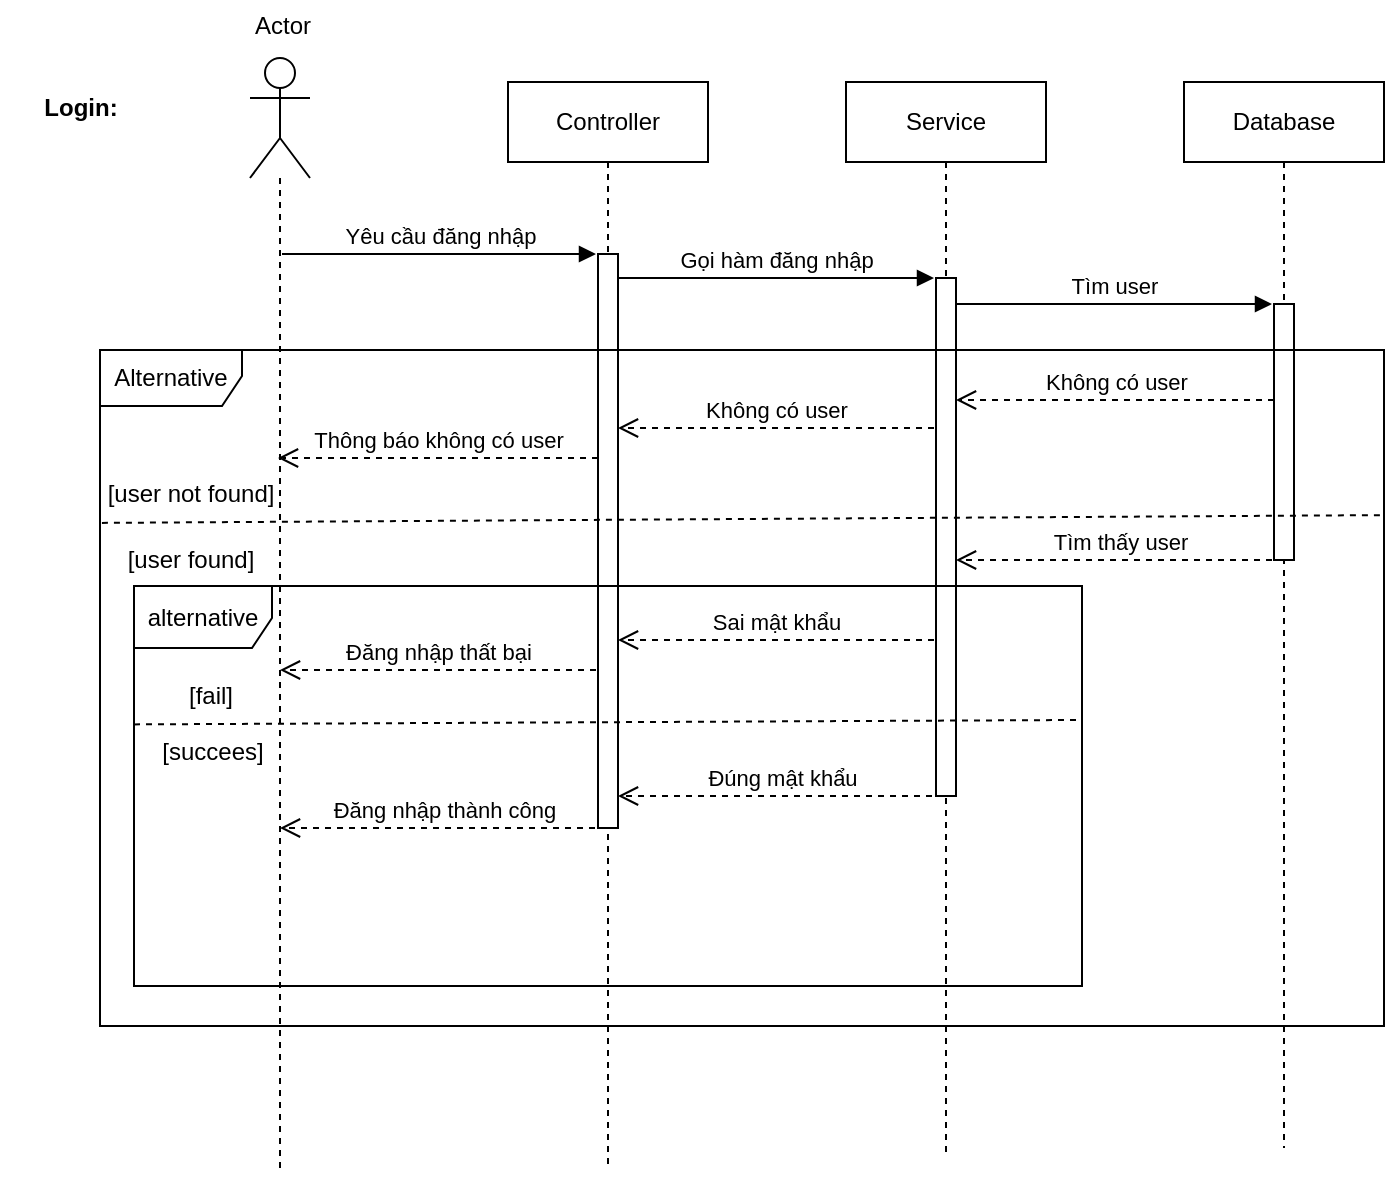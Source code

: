 <mxfile version="24.0.1" type="github" pages="4">
  <diagram name="Page-1" id="cwaftNqGGhww4dRxVNXx">
    <mxGraphModel dx="1008" dy="621" grid="0" gridSize="10" guides="1" tooltips="1" connect="1" arrows="1" fold="1" page="1" pageScale="1" pageWidth="850" pageHeight="1100" math="0" shadow="0">
      <root>
        <mxCell id="0" />
        <mxCell id="1" parent="0" />
        <mxCell id="pTzcrtFzbdBowhnePJDe-1" value="Controller" style="shape=umlLifeline;perimeter=lifelinePerimeter;whiteSpace=wrap;html=1;container=1;dropTarget=0;collapsible=0;recursiveResize=0;outlineConnect=0;portConstraint=eastwest;newEdgeStyle={&quot;curved&quot;:0,&quot;rounded&quot;:0};" parent="1" vertex="1">
          <mxGeometry x="269" y="70" width="100" height="541" as="geometry" />
        </mxCell>
        <mxCell id="pTzcrtFzbdBowhnePJDe-43" value="" style="html=1;points=[[0,0,0,0,5],[0,1,0,0,-5],[1,0,0,0,5],[1,1,0,0,-5]];perimeter=orthogonalPerimeter;outlineConnect=0;targetShapes=umlLifeline;portConstraint=eastwest;newEdgeStyle={&quot;curved&quot;:0,&quot;rounded&quot;:0};" parent="pTzcrtFzbdBowhnePJDe-1" vertex="1">
          <mxGeometry x="45" y="86" width="10" height="287" as="geometry" />
        </mxCell>
        <mxCell id="pTzcrtFzbdBowhnePJDe-2" value="Service" style="shape=umlLifeline;perimeter=lifelinePerimeter;whiteSpace=wrap;html=1;container=1;dropTarget=0;collapsible=0;recursiveResize=0;outlineConnect=0;portConstraint=eastwest;newEdgeStyle={&quot;curved&quot;:0,&quot;rounded&quot;:0};" parent="1" vertex="1">
          <mxGeometry x="438" y="70" width="100" height="538" as="geometry" />
        </mxCell>
        <mxCell id="pTzcrtFzbdBowhnePJDe-42" value="" style="html=1;points=[[0,0,0,0,5],[0,1,0,0,-5],[1,0,0,0,5],[1,1,0,0,-5]];perimeter=orthogonalPerimeter;outlineConnect=0;targetShapes=umlLifeline;portConstraint=eastwest;newEdgeStyle={&quot;curved&quot;:0,&quot;rounded&quot;:0};" parent="pTzcrtFzbdBowhnePJDe-2" vertex="1">
          <mxGeometry x="45" y="98" width="10" height="259" as="geometry" />
        </mxCell>
        <mxCell id="pTzcrtFzbdBowhnePJDe-3" value="Database" style="shape=umlLifeline;perimeter=lifelinePerimeter;whiteSpace=wrap;html=1;container=1;dropTarget=0;collapsible=0;recursiveResize=0;outlineConnect=0;portConstraint=eastwest;newEdgeStyle={&quot;curved&quot;:0,&quot;rounded&quot;:0};" parent="1" vertex="1">
          <mxGeometry x="607" y="70" width="100" height="533" as="geometry" />
        </mxCell>
        <mxCell id="pTzcrtFzbdBowhnePJDe-41" value="" style="html=1;points=[[0,0,0,0,5],[0,1,0,0,-5],[1,0,0,0,5],[1,1,0,0,-5]];perimeter=orthogonalPerimeter;outlineConnect=0;targetShapes=umlLifeline;portConstraint=eastwest;newEdgeStyle={&quot;curved&quot;:0,&quot;rounded&quot;:0};" parent="pTzcrtFzbdBowhnePJDe-3" vertex="1">
          <mxGeometry x="45" y="111" width="10" height="128" as="geometry" />
        </mxCell>
        <mxCell id="pTzcrtFzbdBowhnePJDe-7" value="" style="shape=umlActor;verticalLabelPosition=bottom;verticalAlign=top;html=1;" parent="1" vertex="1">
          <mxGeometry x="140" y="58" width="30" height="60" as="geometry" />
        </mxCell>
        <mxCell id="pTzcrtFzbdBowhnePJDe-15" value="Login:" style="text;align=center;fontStyle=1;verticalAlign=middle;spacingLeft=3;spacingRight=3;strokeColor=none;rotatable=0;points=[[0,0.5],[1,0.5]];portConstraint=eastwest;html=1;" parent="1" vertex="1">
          <mxGeometry x="15" y="70" width="80" height="26" as="geometry" />
        </mxCell>
        <mxCell id="pTzcrtFzbdBowhnePJDe-16" value="" style="endArrow=none;dashed=1;html=1;rounded=0;" parent="1" source="pTzcrtFzbdBowhnePJDe-7" edge="1">
          <mxGeometry width="50" height="50" relative="1" as="geometry">
            <mxPoint x="155" y="168" as="sourcePoint" />
            <mxPoint x="155" y="616" as="targetPoint" />
          </mxGeometry>
        </mxCell>
        <mxCell id="pTzcrtFzbdBowhnePJDe-19" value="Yêu cầu đăng nhập" style="html=1;verticalAlign=bottom;endArrow=block;curved=0;rounded=0;" parent="1" edge="1">
          <mxGeometry width="80" relative="1" as="geometry">
            <mxPoint x="156" y="156" as="sourcePoint" />
            <mxPoint x="313" y="156" as="targetPoint" />
          </mxGeometry>
        </mxCell>
        <mxCell id="pTzcrtFzbdBowhnePJDe-21" value="Gọi hàm đăng nhập" style="html=1;verticalAlign=bottom;endArrow=block;curved=0;rounded=0;" parent="1" edge="1">
          <mxGeometry width="80" relative="1" as="geometry">
            <mxPoint x="324" y="168" as="sourcePoint" />
            <mxPoint x="482" y="168" as="targetPoint" />
          </mxGeometry>
        </mxCell>
        <mxCell id="pTzcrtFzbdBowhnePJDe-22" value="Actor" style="text;html=1;align=center;verticalAlign=middle;resizable=0;points=[];autosize=1;strokeColor=none;fillColor=none;" parent="1" vertex="1">
          <mxGeometry x="133" y="29" width="46" height="26" as="geometry" />
        </mxCell>
        <mxCell id="pTzcrtFzbdBowhnePJDe-23" value="Tìm user" style="html=1;verticalAlign=bottom;endArrow=block;curved=0;rounded=0;" parent="1" edge="1">
          <mxGeometry width="80" relative="1" as="geometry">
            <mxPoint x="493" y="181" as="sourcePoint" />
            <mxPoint x="651" y="181" as="targetPoint" />
          </mxGeometry>
        </mxCell>
        <mxCell id="pTzcrtFzbdBowhnePJDe-24" value="Alternative" style="shape=umlFrame;whiteSpace=wrap;html=1;pointerEvents=0;width=71;height=28;" parent="1" vertex="1">
          <mxGeometry x="65" y="204" width="642" height="338" as="geometry" />
        </mxCell>
        <mxCell id="pTzcrtFzbdBowhnePJDe-25" value="" style="endArrow=none;dashed=1;html=1;rounded=0;entryX=0.999;entryY=0.333;entryDx=0;entryDy=0;entryPerimeter=0;exitX=0.002;exitY=0.35;exitDx=0;exitDy=0;exitPerimeter=0;" parent="1" edge="1">
          <mxGeometry width="50" height="50" relative="1" as="geometry">
            <mxPoint x="65.964" y="290.44" as="sourcePoint" />
            <mxPoint x="706.038" y="286.564" as="targetPoint" />
          </mxGeometry>
        </mxCell>
        <mxCell id="pTzcrtFzbdBowhnePJDe-26" value="Không có user" style="html=1;verticalAlign=bottom;endArrow=open;dashed=1;endSize=8;curved=0;rounded=0;" parent="1" edge="1">
          <mxGeometry relative="1" as="geometry">
            <mxPoint x="652" y="229" as="sourcePoint" />
            <mxPoint x="493" y="229" as="targetPoint" />
          </mxGeometry>
        </mxCell>
        <mxCell id="pTzcrtFzbdBowhnePJDe-28" value="Không có user" style="html=1;verticalAlign=bottom;endArrow=open;dashed=1;endSize=8;curved=0;rounded=0;" parent="1" edge="1">
          <mxGeometry relative="1" as="geometry">
            <mxPoint x="482" y="243" as="sourcePoint" />
            <mxPoint x="324" y="243" as="targetPoint" />
          </mxGeometry>
        </mxCell>
        <mxCell id="pTzcrtFzbdBowhnePJDe-29" value="Thông báo không có user" style="html=1;verticalAlign=bottom;endArrow=open;dashed=1;endSize=8;curved=0;rounded=0;" parent="1" edge="1">
          <mxGeometry relative="1" as="geometry">
            <mxPoint x="314" y="258" as="sourcePoint" />
            <mxPoint x="154" y="258" as="targetPoint" />
          </mxGeometry>
        </mxCell>
        <mxCell id="pTzcrtFzbdBowhnePJDe-30" value="[user not found]" style="text;html=1;align=center;verticalAlign=middle;resizable=0;points=[];autosize=1;strokeColor=none;fillColor=none;" parent="1" vertex="1">
          <mxGeometry x="59" y="263" width="101" height="26" as="geometry" />
        </mxCell>
        <mxCell id="pTzcrtFzbdBowhnePJDe-31" value="[user found]" style="text;html=1;align=center;verticalAlign=middle;resizable=0;points=[];autosize=1;strokeColor=none;fillColor=none;" parent="1" vertex="1">
          <mxGeometry x="69" y="296" width="81" height="26" as="geometry" />
        </mxCell>
        <mxCell id="pTzcrtFzbdBowhnePJDe-32" value="Tìm thấy user" style="html=1;verticalAlign=bottom;endArrow=open;dashed=1;endSize=8;curved=0;rounded=0;" parent="1" edge="1">
          <mxGeometry relative="1" as="geometry">
            <mxPoint x="657" y="309" as="sourcePoint" />
            <mxPoint x="493" y="309" as="targetPoint" />
          </mxGeometry>
        </mxCell>
        <mxCell id="pTzcrtFzbdBowhnePJDe-33" value="alternative" style="shape=umlFrame;whiteSpace=wrap;html=1;pointerEvents=0;width=69;height=31;" parent="1" vertex="1">
          <mxGeometry x="82" y="322" width="474" height="200" as="geometry" />
        </mxCell>
        <mxCell id="pTzcrtFzbdBowhnePJDe-34" value="" style="endArrow=none;dashed=1;html=1;rounded=0;entryX=1;entryY=0.412;entryDx=0;entryDy=0;entryPerimeter=0;exitX=0.006;exitY=0.423;exitDx=0;exitDy=0;exitPerimeter=0;" parent="1" edge="1">
          <mxGeometry width="50" height="50" relative="1" as="geometry">
            <mxPoint x="82.004" y="391.2" as="sourcePoint" />
            <mxPoint x="553.16" y="389.0" as="targetPoint" />
          </mxGeometry>
        </mxCell>
        <mxCell id="pTzcrtFzbdBowhnePJDe-35" value="Sai mật khẩu" style="html=1;verticalAlign=bottom;endArrow=open;dashed=1;endSize=8;curved=0;rounded=0;" parent="1" edge="1">
          <mxGeometry relative="1" as="geometry">
            <mxPoint x="482" y="349" as="sourcePoint" />
            <mxPoint x="324" y="349" as="targetPoint" />
          </mxGeometry>
        </mxCell>
        <mxCell id="pTzcrtFzbdBowhnePJDe-36" value="Đúng mật khẩu" style="html=1;verticalAlign=bottom;endArrow=open;dashed=1;endSize=8;curved=0;rounded=0;" parent="1" edge="1">
          <mxGeometry relative="1" as="geometry">
            <mxPoint x="487" y="427" as="sourcePoint" />
            <mxPoint x="324" y="427" as="targetPoint" />
          </mxGeometry>
        </mxCell>
        <mxCell id="pTzcrtFzbdBowhnePJDe-37" value="Đăng nhập thất bại" style="html=1;verticalAlign=bottom;endArrow=open;dashed=1;endSize=8;curved=0;rounded=0;" parent="1" edge="1">
          <mxGeometry relative="1" as="geometry">
            <mxPoint x="313" y="364" as="sourcePoint" />
            <mxPoint x="155" y="364" as="targetPoint" />
          </mxGeometry>
        </mxCell>
        <mxCell id="pTzcrtFzbdBowhnePJDe-38" value="[fail]" style="text;html=1;align=center;verticalAlign=middle;resizable=0;points=[];autosize=1;strokeColor=none;fillColor=none;" parent="1" vertex="1">
          <mxGeometry x="100" y="364" width="40" height="26" as="geometry" />
        </mxCell>
        <mxCell id="pTzcrtFzbdBowhnePJDe-39" value="[succees]" style="text;html=1;align=center;verticalAlign=middle;resizable=0;points=[];autosize=1;strokeColor=none;fillColor=none;" parent="1" vertex="1">
          <mxGeometry x="86" y="392" width="69" height="26" as="geometry" />
        </mxCell>
        <mxCell id="pTzcrtFzbdBowhnePJDe-40" value="Đăng nhập thành công" style="html=1;verticalAlign=bottom;endArrow=open;dashed=1;endSize=8;curved=0;rounded=0;" parent="1" edge="1">
          <mxGeometry relative="1" as="geometry">
            <mxPoint x="318.5" y="443" as="sourcePoint" />
            <mxPoint x="155" y="443" as="targetPoint" />
          </mxGeometry>
        </mxCell>
      </root>
    </mxGraphModel>
  </diagram>
  <diagram id="3OMYSRjfWFbuk1asNvr9" name="Page-2">
    <mxGraphModel dx="1008" dy="621" grid="0" gridSize="10" guides="1" tooltips="1" connect="1" arrows="1" fold="1" page="1" pageScale="1" pageWidth="850" pageHeight="1100" math="0" shadow="0">
      <root>
        <mxCell id="0" />
        <mxCell id="1" parent="0" />
        <mxCell id="3aJVMKfqxBThzICZvEiC-2" value="Register:" style="text;align=center;fontStyle=1;verticalAlign=middle;spacingLeft=3;spacingRight=3;strokeColor=none;rotatable=0;points=[[0,0.5],[1,0.5]];portConstraint=eastwest;html=1;" parent="1" vertex="1">
          <mxGeometry x="50" y="66" width="80" height="26" as="geometry" />
        </mxCell>
        <mxCell id="3aJVMKfqxBThzICZvEiC-3" value="" style="shape=umlActor;verticalLabelPosition=bottom;verticalAlign=top;html=1;" parent="1" vertex="1">
          <mxGeometry x="162" y="49" width="30" height="60" as="geometry" />
        </mxCell>
        <mxCell id="3aJVMKfqxBThzICZvEiC-4" value="Controller" style="shape=umlLifeline;perimeter=lifelinePerimeter;whiteSpace=wrap;html=1;container=1;dropTarget=0;collapsible=0;recursiveResize=0;outlineConnect=0;portConstraint=eastwest;newEdgeStyle={&quot;curved&quot;:0,&quot;rounded&quot;:0};" parent="1" vertex="1">
          <mxGeometry x="310" y="66" width="100" height="518" as="geometry" />
        </mxCell>
        <mxCell id="luNL7G60QmKksh0flOeq-3" value="" style="html=1;points=[[0,0,0,0,5],[0,1,0,0,-5],[1,0,0,0,5],[1,1,0,0,-5]];perimeter=orthogonalPerimeter;outlineConnect=0;targetShapes=umlLifeline;portConstraint=eastwest;newEdgeStyle={&quot;curved&quot;:0,&quot;rounded&quot;:0};" vertex="1" parent="3aJVMKfqxBThzICZvEiC-4">
          <mxGeometry x="45" y="76" width="10" height="333" as="geometry" />
        </mxCell>
        <mxCell id="3aJVMKfqxBThzICZvEiC-8" value="Service" style="shape=umlLifeline;perimeter=lifelinePerimeter;whiteSpace=wrap;html=1;container=1;dropTarget=0;collapsible=0;recursiveResize=0;outlineConnect=0;portConstraint=eastwest;newEdgeStyle={&quot;curved&quot;:0,&quot;rounded&quot;:0};" parent="1" vertex="1">
          <mxGeometry x="500" y="66" width="100" height="520" as="geometry" />
        </mxCell>
        <mxCell id="luNL7G60QmKksh0flOeq-4" value="" style="html=1;points=[[0,0,0,0,5],[0,1,0,0,-5],[1,0,0,0,5],[1,1,0,0,-5]];perimeter=orthogonalPerimeter;outlineConnect=0;targetShapes=umlLifeline;portConstraint=eastwest;newEdgeStyle={&quot;curved&quot;:0,&quot;rounded&quot;:0};" vertex="1" parent="3aJVMKfqxBThzICZvEiC-8">
          <mxGeometry x="45" y="86" width="10" height="296" as="geometry" />
        </mxCell>
        <mxCell id="3aJVMKfqxBThzICZvEiC-9" value="Database" style="shape=umlLifeline;perimeter=lifelinePerimeter;whiteSpace=wrap;html=1;container=1;dropTarget=0;collapsible=0;recursiveResize=0;outlineConnect=0;portConstraint=eastwest;newEdgeStyle={&quot;curved&quot;:0,&quot;rounded&quot;:0};" parent="1" vertex="1">
          <mxGeometry x="690" y="66" width="100" height="522" as="geometry" />
        </mxCell>
        <mxCell id="vARLfgd9JQiIccO074OO-2" value="" style="html=1;points=[[0,0,0,0,5],[0,1,0,0,-5],[1,0,0,0,5],[1,1,0,0,-5]];perimeter=orthogonalPerimeter;outlineConnect=0;targetShapes=umlLifeline;portConstraint=eastwest;newEdgeStyle={&quot;curved&quot;:0,&quot;rounded&quot;:0};" vertex="1" parent="3aJVMKfqxBThzICZvEiC-9">
          <mxGeometry x="45" y="101" width="10" height="140" as="geometry" />
        </mxCell>
        <mxCell id="3aJVMKfqxBThzICZvEiC-10" value="" style="endArrow=none;dashed=1;html=1;rounded=0;" parent="1" edge="1">
          <mxGeometry width="50" height="50" relative="1" as="geometry">
            <mxPoint x="176" y="581" as="sourcePoint" />
            <mxPoint x="176" y="108" as="targetPoint" />
          </mxGeometry>
        </mxCell>
        <mxCell id="S4E_M0CK6UEOrkPLWDfc-3" value="Đăng ký" style="html=1;verticalAlign=bottom;endArrow=block;curved=0;rounded=0;" edge="1" parent="1">
          <mxGeometry width="80" relative="1" as="geometry">
            <mxPoint x="176" y="142" as="sourcePoint" />
            <mxPoint x="355" y="142" as="targetPoint" />
          </mxGeometry>
        </mxCell>
        <mxCell id="1URZDhhv0FPyrhOlMkhB-1" value="Kiểm tra user name" style="html=1;verticalAlign=bottom;endArrow=block;curved=0;rounded=0;" edge="1" parent="1">
          <mxGeometry width="80" relative="1" as="geometry">
            <mxPoint x="365" y="152" as="sourcePoint" />
            <mxPoint x="544" y="152" as="targetPoint" />
          </mxGeometry>
        </mxCell>
        <mxCell id="1URZDhhv0FPyrhOlMkhB-2" value="Kiểm tra user name" style="html=1;verticalAlign=bottom;endArrow=block;curved=0;rounded=0;" edge="1" parent="1">
          <mxGeometry width="80" relative="1" as="geometry">
            <mxPoint x="555" y="167" as="sourcePoint" />
            <mxPoint x="735" y="167" as="targetPoint" />
          </mxGeometry>
        </mxCell>
        <mxCell id="STFCBAUSivm89W2hZOca-1" value="Alternative" style="shape=umlFrame;whiteSpace=wrap;html=1;pointerEvents=0;width=83;height=32;" vertex="1" parent="1">
          <mxGeometry x="67" y="186" width="703" height="362" as="geometry" />
        </mxCell>
        <mxCell id="STFCBAUSivm89W2hZOca-2" value="" style="endArrow=none;dashed=1;html=1;rounded=0;entryX=0.999;entryY=0.554;entryDx=0;entryDy=0;entryPerimeter=0;exitX=-0.001;exitY=0.544;exitDx=0;exitDy=0;exitPerimeter=0;" edge="1" parent="1">
          <mxGeometry width="50" height="50" relative="1" as="geometry">
            <mxPoint x="66.997" y="280.996" as="sourcePoint" />
            <mxPoint x="769.997" y="284.186" as="targetPoint" />
          </mxGeometry>
        </mxCell>
        <mxCell id="STFCBAUSivm89W2hZOca-5" value="[Unavailable&amp;nbsp;&lt;div&gt;user name]&lt;/div&gt;" style="text;html=1;align=center;verticalAlign=middle;resizable=0;points=[];autosize=1;strokeColor=none;fillColor=none;" vertex="1" parent="1">
          <mxGeometry x="80" y="215" width="87" height="41" as="geometry" />
        </mxCell>
        <mxCell id="STFCBAUSivm89W2hZOca-6" value="User name đã được sử dụng" style="html=1;verticalAlign=bottom;endArrow=open;dashed=1;endSize=8;curved=0;rounded=0;" edge="1" parent="1">
          <mxGeometry relative="1" as="geometry">
            <mxPoint x="734" y="215" as="sourcePoint" />
            <mxPoint x="555" y="215" as="targetPoint" />
          </mxGeometry>
        </mxCell>
        <mxCell id="STFCBAUSivm89W2hZOca-7" value="User name đã được sử dụng" style="html=1;verticalAlign=bottom;endArrow=open;dashed=1;endSize=8;curved=0;rounded=0;" edge="1" parent="1">
          <mxGeometry relative="1" as="geometry">
            <mxPoint x="545" y="235" as="sourcePoint" />
            <mxPoint x="365" y="235" as="targetPoint" />
          </mxGeometry>
        </mxCell>
        <mxCell id="STFCBAUSivm89W2hZOca-8" value="User name đã được sử dụng" style="html=1;verticalAlign=bottom;endArrow=open;dashed=1;endSize=8;curved=0;rounded=0;" edge="1" parent="1">
          <mxGeometry relative="1" as="geometry">
            <mxPoint x="355" y="253" as="sourcePoint" />
            <mxPoint x="176" y="253" as="targetPoint" />
          </mxGeometry>
        </mxCell>
        <mxCell id="8PIVx1KHlJpuERlGhp0K-1" value="[Available&amp;nbsp;&lt;div&gt;user name]&lt;/div&gt;" style="text;html=1;align=center;verticalAlign=middle;resizable=0;points=[];autosize=1;strokeColor=none;fillColor=none;" vertex="1" parent="1">
          <mxGeometry x="85" y="286" width="78" height="41" as="geometry" />
        </mxCell>
        <mxCell id="Bja4WDu9XVbci_J9xAj9-1" value="Alternative" style="shape=umlFrame;whiteSpace=wrap;html=1;pointerEvents=0;width=68;height=31;" vertex="1" parent="1">
          <mxGeometry x="101" y="327" width="494" height="189" as="geometry" />
        </mxCell>
        <mxCell id="Bja4WDu9XVbci_J9xAj9-3" value="" style="endArrow=none;dashed=1;html=1;rounded=0;entryX=0.998;entryY=0.405;entryDx=0;entryDy=0;entryPerimeter=0;exitX=-0.001;exitY=0.513;exitDx=0;exitDy=0;exitPerimeter=0;" edge="1" parent="1">
          <mxGeometry width="50" height="50" relative="1" as="geometry">
            <mxPoint x="100.996" y="414.003" as="sourcePoint" />
            <mxPoint x="594.252" y="414.535" as="targetPoint" />
          </mxGeometry>
        </mxCell>
        <mxCell id="Bja4WDu9XVbci_J9xAj9-4" value="Mật khẩu không đủ mạnh" style="html=1;verticalAlign=bottom;endArrow=open;dashed=1;endSize=8;curved=0;rounded=0;" edge="1" parent="1">
          <mxGeometry relative="1" as="geometry">
            <mxPoint x="545" y="349" as="sourcePoint" />
            <mxPoint x="365" y="349" as="targetPoint" />
          </mxGeometry>
        </mxCell>
        <mxCell id="Bja4WDu9XVbci_J9xAj9-5" value="&lt;span style=&quot;color: rgb(0, 0, 0); font-family: Helvetica; font-size: 12px; font-style: normal; font-variant-ligatures: normal; font-variant-caps: normal; font-weight: 400; letter-spacing: normal; orphans: 2; text-align: center; text-indent: 0px; text-transform: none; widows: 2; word-spacing: 0px; -webkit-text-stroke-width: 0px; white-space: nowrap; background-color: rgb(251, 251, 251); text-decoration-thickness: initial; text-decoration-style: initial; text-decoration-color: initial; display: inline !important; float: none;&quot;&gt;[Mật khẩu&lt;/span&gt;&lt;div&gt;&lt;span style=&quot;color: rgb(0, 0, 0); font-family: Helvetica; font-size: 12px; font-style: normal; font-variant-ligatures: normal; font-variant-caps: normal; font-weight: 400; letter-spacing: normal; orphans: 2; text-align: center; text-indent: 0px; text-transform: none; widows: 2; word-spacing: 0px; -webkit-text-stroke-width: 0px; white-space: nowrap; background-color: rgb(251, 251, 251); text-decoration-thickness: initial; text-decoration-style: initial; text-decoration-color: initial; display: inline !important; float: none;&quot;&gt;&amp;nbsp;yếu&lt;/span&gt;&lt;span style=&quot;text-align: center; text-wrap: nowrap;&quot;&gt;]&lt;/span&gt;&lt;/div&gt;" style="text;whiteSpace=wrap;html=1;" vertex="1" parent="1">
          <mxGeometry x="107" y="359" width="60" height="49" as="geometry" />
        </mxCell>
        <mxCell id="Bja4WDu9XVbci_J9xAj9-6" value="Mật khẩu không đủ mạnh" style="html=1;verticalAlign=bottom;endArrow=open;dashed=1;endSize=8;curved=0;rounded=0;" edge="1" parent="1">
          <mxGeometry relative="1" as="geometry">
            <mxPoint x="354" y="372" as="sourcePoint" />
            <mxPoint x="175" y="372" as="targetPoint" />
          </mxGeometry>
        </mxCell>
        <mxCell id="Bja4WDu9XVbci_J9xAj9-7" value="Mật khẩu đạt yêu cầu" style="html=1;verticalAlign=bottom;endArrow=open;dashed=1;endSize=8;curved=0;rounded=0;" edge="1" parent="1">
          <mxGeometry relative="1" as="geometry">
            <mxPoint x="550" y="448" as="sourcePoint" />
            <mxPoint x="365" y="448" as="targetPoint" />
          </mxGeometry>
        </mxCell>
        <mxCell id="Bja4WDu9XVbci_J9xAj9-8" value="Tạo tài khoản thành công" style="html=1;verticalAlign=bottom;endArrow=open;dashed=1;endSize=8;curved=0;rounded=0;" edge="1" parent="1">
          <mxGeometry relative="1" as="geometry">
            <mxPoint x="360" y="475" as="sourcePoint" />
            <mxPoint x="175" y="475" as="targetPoint" />
          </mxGeometry>
        </mxCell>
        <mxCell id="1w6lyEuMZ1v2bCtIiZYA-1" value="&lt;span style=&quot;color: rgb(0, 0, 0); font-family: Helvetica; font-size: 12px; font-style: normal; font-variant-ligatures: normal; font-variant-caps: normal; font-weight: 400; letter-spacing: normal; orphans: 2; text-align: center; text-indent: 0px; text-transform: none; widows: 2; word-spacing: 0px; -webkit-text-stroke-width: 0px; white-space: nowrap; background-color: rgb(251, 251, 251); text-decoration-thickness: initial; text-decoration-style: initial; text-decoration-color: initial; display: inline !important; float: none;&quot;&gt;[Mật khẩu&lt;/span&gt;&lt;div&gt;&lt;span style=&quot;color: rgb(0, 0, 0); font-family: Helvetica; font-size: 12px; font-style: normal; font-variant-ligatures: normal; font-variant-caps: normal; font-weight: 400; letter-spacing: normal; orphans: 2; text-align: center; text-indent: 0px; text-transform: none; widows: 2; word-spacing: 0px; -webkit-text-stroke-width: 0px; white-space: nowrap; background-color: rgb(251, 251, 251); text-decoration-thickness: initial; text-decoration-style: initial; text-decoration-color: initial; display: inline !important; float: none;&quot;&gt;&amp;nbsp;đạt yêu cầu&lt;/span&gt;&lt;span style=&quot;text-align: center; text-wrap: nowrap;&quot;&gt;]&lt;/span&gt;&lt;/div&gt;" style="text;whiteSpace=wrap;html=1;" vertex="1" parent="1">
          <mxGeometry x="107" y="424" width="60" height="46" as="geometry" />
        </mxCell>
        <mxCell id="vARLfgd9JQiIccO074OO-1" value="User name chưa được sử dụng" style="html=1;verticalAlign=bottom;endArrow=open;dashed=1;endSize=8;curved=0;rounded=0;" edge="1" parent="1">
          <mxGeometry relative="1" as="geometry">
            <mxPoint x="739" y="307" as="sourcePoint" />
            <mxPoint x="556" y="306.08" as="targetPoint" />
          </mxGeometry>
        </mxCell>
      </root>
    </mxGraphModel>
  </diagram>
  <diagram id="ymdcr6ttHr5MZGrwL6sr" name="Page-3">
    <mxGraphModel dx="1008" dy="621" grid="0" gridSize="10" guides="1" tooltips="1" connect="1" arrows="1" fold="1" page="1" pageScale="1" pageWidth="850" pageHeight="1100" math="0" shadow="0">
      <root>
        <mxCell id="0" />
        <mxCell id="1" parent="0" />
      </root>
    </mxGraphModel>
  </diagram>
  <diagram id="BAoInbLnMSZptyBgoAxC" name="Page-4">
    <mxGraphModel dx="1008" dy="621" grid="0" gridSize="10" guides="1" tooltips="1" connect="1" arrows="1" fold="1" page="1" pageScale="1" pageWidth="850" pageHeight="1100" math="0" shadow="0">
      <root>
        <mxCell id="0" />
        <mxCell id="1" parent="0" />
        <mxCell id="dbqPF2tTE_mYcmeO5XHI-1" value="Service" style="shape=umlLifeline;perimeter=lifelinePerimeter;whiteSpace=wrap;html=1;container=1;dropTarget=0;collapsible=0;recursiveResize=0;outlineConnect=0;portConstraint=eastwest;newEdgeStyle={&quot;curved&quot;:0,&quot;rounded&quot;:0};" parent="1" vertex="1">
          <mxGeometry x="243" y="70" width="100" height="538" as="geometry" />
        </mxCell>
        <mxCell id="pWkIxEGvi518c97Rtu8X-1" value="Database" style="shape=umlLifeline;perimeter=lifelinePerimeter;whiteSpace=wrap;html=1;container=1;dropTarget=0;collapsible=0;recursiveResize=0;outlineConnect=0;portConstraint=eastwest;newEdgeStyle={&quot;curved&quot;:0,&quot;rounded&quot;:0};" parent="1" vertex="1">
          <mxGeometry x="607" y="70" width="100" height="533" as="geometry" />
        </mxCell>
        <mxCell id="pWkIxEGvi518c97Rtu8X-3" value="Search engine" style="shape=umlLifeline;perimeter=lifelinePerimeter;whiteSpace=wrap;html=1;container=1;dropTarget=0;collapsible=0;recursiveResize=0;outlineConnect=0;portConstraint=eastwest;newEdgeStyle={&quot;curved&quot;:0,&quot;rounded&quot;:0};" parent="1" vertex="1">
          <mxGeometry x="425" y="70" width="100" height="533" as="geometry" />
        </mxCell>
        <mxCell id="ZQROSJF-FLvIV9nCEFiE-1" value="Tìm user" style="html=1;verticalAlign=bottom;endArrow=block;curved=0;rounded=0;" parent="1" target="pWkIxEGvi518c97Rtu8X-3" edge="1">
          <mxGeometry width="80" relative="1" as="geometry">
            <mxPoint x="292" y="154" as="sourcePoint" />
            <mxPoint x="450" y="154" as="targetPoint" />
          </mxGeometry>
        </mxCell>
        <mxCell id="ZQROSJF-FLvIV9nCEFiE-2" value="Loop" style="shape=umlFrame;whiteSpace=wrap;html=1;pointerEvents=0;width=69;height=32;" parent="1" vertex="1">
          <mxGeometry x="149" y="181" width="571" height="215" as="geometry" />
        </mxCell>
        <mxCell id="ZQROSJF-FLvIV9nCEFiE-4" value="" style="endArrow=none;dashed=1;html=1;rounded=0;entryX=1.001;entryY=0.676;entryDx=0;entryDy=0;entryPerimeter=0;exitX=-0.002;exitY=0.678;exitDx=0;exitDy=0;exitPerimeter=0;" parent="1" source="ZQROSJF-FLvIV9nCEFiE-2" target="ZQROSJF-FLvIV9nCEFiE-2" edge="1">
          <mxGeometry width="50" height="50" relative="1" as="geometry">
            <mxPoint x="180" y="435" as="sourcePoint" />
            <mxPoint x="613" y="292" as="targetPoint" />
          </mxGeometry>
        </mxCell>
        <mxCell id="ZQROSJF-FLvIV9nCEFiE-5" value="[Has next]" style="text;html=1;align=center;verticalAlign=middle;whiteSpace=wrap;rounded=0;" parent="1" vertex="1">
          <mxGeometry x="224" y="181" width="60" height="30" as="geometry" />
        </mxCell>
        <mxCell id="Q8IZt-Kr3CMM2CScACaB-1" value="[End reached]" style="text;html=1;align=center;verticalAlign=middle;whiteSpace=wrap;rounded=0;" parent="1" vertex="1">
          <mxGeometry x="210" y="320.5" width="88" height="32" as="geometry" />
        </mxCell>
        <mxCell id="wwd2cz5WHSYf7LStczPQ-1" value="Gọi user kế tiếp" style="html=1;verticalAlign=bottom;endArrow=block;curved=0;rounded=0;" edge="1" parent="1">
          <mxGeometry x="-0.001" width="80" relative="1" as="geometry">
            <mxPoint x="475" y="202" as="sourcePoint" />
            <mxPoint x="658" y="202" as="targetPoint" />
            <mxPoint as="offset" />
          </mxGeometry>
        </mxCell>
        <mxCell id="wwd2cz5WHSYf7LStczPQ-2" value="Trả về user kế tiếp" style="html=1;verticalAlign=bottom;endArrow=open;dashed=1;endSize=8;curved=0;rounded=0;" edge="1" parent="1">
          <mxGeometry x="0.002" relative="1" as="geometry">
            <mxPoint x="655.5" y="250" as="sourcePoint" />
            <mxPoint x="473" y="250" as="targetPoint" />
            <mxPoint as="offset" />
          </mxGeometry>
        </mxCell>
        <mxCell id="wwd2cz5WHSYf7LStczPQ-4" value="Break" style="shape=umlFrame;whiteSpace=wrap;html=1;pointerEvents=0;" vertex="1" parent="1">
          <mxGeometry x="217" y="226" width="452" height="78" as="geometry" />
        </mxCell>
        <mxCell id="wwd2cz5WHSYf7LStczPQ-6" value="[Found]" style="text;html=1;align=center;verticalAlign=middle;whiteSpace=wrap;rounded=0;" vertex="1" parent="1">
          <mxGeometry x="222" y="273.5" width="60" height="30" as="geometry" />
        </mxCell>
        <mxCell id="wwd2cz5WHSYf7LStczPQ-7" value="User found" style="html=1;verticalAlign=bottom;endArrow=open;dashed=1;endSize=8;curved=0;rounded=0;" edge="1" parent="1">
          <mxGeometry x="0.002" relative="1" as="geometry">
            <mxPoint x="474.5" y="273.5" as="sourcePoint" />
            <mxPoint x="292" y="273.5" as="targetPoint" />
            <mxPoint as="offset" />
          </mxGeometry>
        </mxCell>
        <mxCell id="3Jh9aSdtTcJ8P1a_uFVc-2" value="User not found" style="html=1;verticalAlign=bottom;endArrow=open;dashed=1;endSize=8;curved=0;rounded=0;" edge="1" parent="1">
          <mxGeometry x="0.002" relative="1" as="geometry">
            <mxPoint x="475.5" y="362" as="sourcePoint" />
            <mxPoint x="293" y="362" as="targetPoint" />
            <mxPoint as="offset" />
          </mxGeometry>
        </mxCell>
        <mxCell id="3Jh9aSdtTcJ8P1a_uFVc-3" value="Find user:" style="text;align=center;fontStyle=1;verticalAlign=middle;spacingLeft=3;spacingRight=3;strokeColor=none;rotatable=0;points=[[0,0.5],[1,0.5]];portConstraint=eastwest;html=1;" vertex="1" parent="1">
          <mxGeometry x="37" y="75" width="80" height="26" as="geometry" />
        </mxCell>
      </root>
    </mxGraphModel>
  </diagram>
</mxfile>
